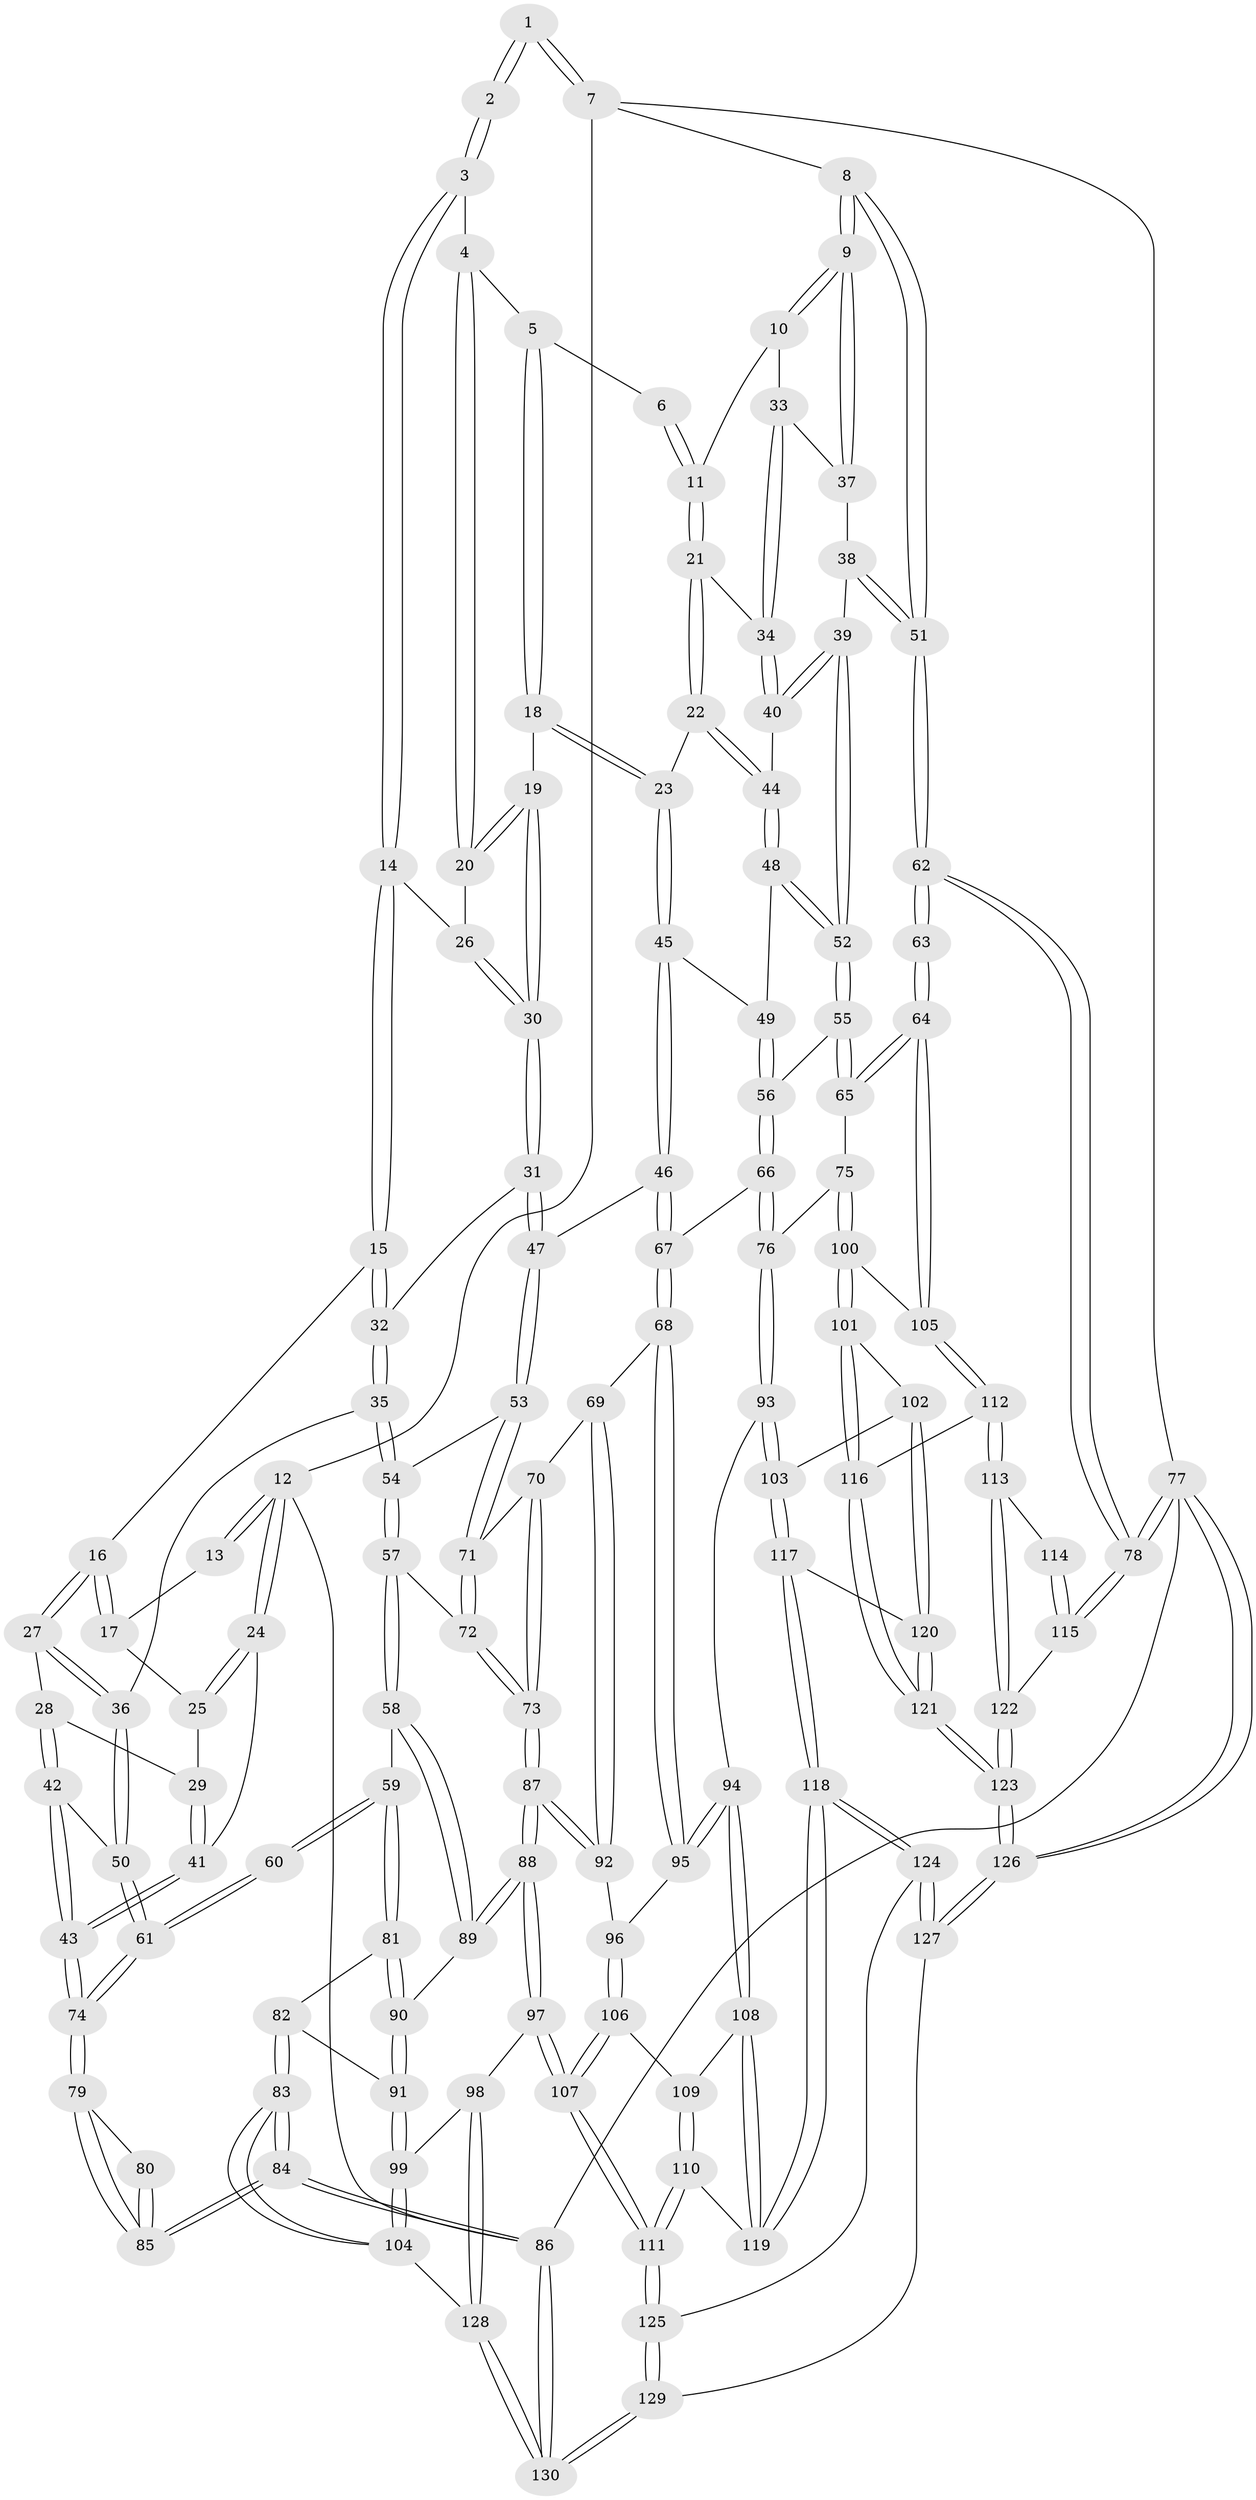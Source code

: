 // coarse degree distribution, {9: 0.019230769230769232, 4: 0.3269230769230769, 7: 0.057692307692307696, 3: 0.17307692307692307, 5: 0.25, 6: 0.15384615384615385, 2: 0.019230769230769232}
// Generated by graph-tools (version 1.1) at 2025/21/03/04/25 18:21:18]
// undirected, 130 vertices, 322 edges
graph export_dot {
graph [start="1"]
  node [color=gray90,style=filled];
  1 [pos="+0.777672908707111+0"];
  2 [pos="+0.3942985475744451+0"];
  3 [pos="+0.3997196657247812+0"];
  4 [pos="+0.5209476326552921+0.006939024525238837"];
  5 [pos="+0.5948752133577399+0.0873557074689376"];
  6 [pos="+0.7294725339650706+0.06293087763004586"];
  7 [pos="+1+0"];
  8 [pos="+1+0"];
  9 [pos="+1+0"];
  10 [pos="+0.8420097940857836+0.12326347005001095"];
  11 [pos="+0.7480151235726397+0.11450646396620688"];
  12 [pos="+0+0"];
  13 [pos="+0.25508987016220974+0"];
  14 [pos="+0.3934523488580401+0"];
  15 [pos="+0.35959843899841626+0.03892092272323845"];
  16 [pos="+0.2550310922618546+0.13871820913810207"];
  17 [pos="+0.12293339012775202+0.059166699835346385"];
  18 [pos="+0.614688370874865+0.18723278219153633"];
  19 [pos="+0.5697371028328753+0.1912943184460924"];
  20 [pos="+0.5390476000942203+0.16854781337241265"];
  21 [pos="+0.7290021621001727+0.15465321963963713"];
  22 [pos="+0.68837182524874+0.20502932655556194"];
  23 [pos="+0.6220410552976391+0.19345959105923236"];
  24 [pos="+0+0.10475467511999255"];
  25 [pos="+0.1119854907127415+0.08026199169495643"];
  26 [pos="+0.47921613383408024+0.13852175807924996"];
  27 [pos="+0.19441437554592175+0.21355763775098788"];
  28 [pos="+0.12687923797786313+0.17245877290524594"];
  29 [pos="+0.12652970061274063+0.17195227662208853"];
  30 [pos="+0.4728971058956366+0.2469566976144564"];
  31 [pos="+0.45616486200422296+0.2715905531013663"];
  32 [pos="+0.365096983922853+0.2212636151896919"];
  33 [pos="+0.8530534368833281+0.18890903517300378"];
  34 [pos="+0.8337720741175338+0.2205238607882523"];
  35 [pos="+0.27715599645084593+0.2764448739200848"];
  36 [pos="+0.22652243733064062+0.2734307454435489"];
  37 [pos="+0.9234408288491922+0.20257889625087713"];
  38 [pos="+0.9304664590042552+0.2843459814444638"];
  39 [pos="+0.8883742450373151+0.3155283411326107"];
  40 [pos="+0.8299272264735684+0.23931025891514143"];
  41 [pos="+0+0.24165756948403458"];
  42 [pos="+0.04723805667142991+0.30935684221758714"];
  43 [pos="+0+0.286795183482004"];
  44 [pos="+0.7216499165783965+0.2720130886127656"];
  45 [pos="+0.5660438573795973+0.331570125607346"];
  46 [pos="+0.5483020868585117+0.35054289620665313"];
  47 [pos="+0.4763186531402693+0.32976170893726636"];
  48 [pos="+0.7208597892639412+0.2883586373538004"];
  49 [pos="+0.7191963488883365+0.2920483368453446"];
  50 [pos="+0.1538501040159793+0.3836417615184679"];
  51 [pos="+1+0.27509817828008065"];
  52 [pos="+0.8758399581308429+0.35437836278967805"];
  53 [pos="+0.42016335482099426+0.38675381178477963"];
  54 [pos="+0.32080501472998824+0.34342504863235546"];
  55 [pos="+0.8769808818826877+0.3916004828038531"];
  56 [pos="+0.7122693393250903+0.41333886855078417"];
  57 [pos="+0.26802695674009586+0.45849384979219204"];
  58 [pos="+0.23756172633412845+0.4573673000391342"];
  59 [pos="+0.16951465096483095+0.4387057926919442"];
  60 [pos="+0.1562125603943092+0.40906719713453904"];
  61 [pos="+0.15477545051116517+0.3987603543625759"];
  62 [pos="+1+0.5431088620058246"];
  63 [pos="+1+0.5451159373551128"];
  64 [pos="+1+0.5370176569906939"];
  65 [pos="+0.9560255373575667+0.5106118014261659"];
  66 [pos="+0.657878143433626+0.48173973801983194"];
  67 [pos="+0.6315636920782273+0.4827236749389806"];
  68 [pos="+0.6287256152834544+0.4852652633476926"];
  69 [pos="+0.49611106473335187+0.5303942721849273"];
  70 [pos="+0.41504786130507143+0.412838924927998"];
  71 [pos="+0.4145129664076236+0.41068738081341843"];
  72 [pos="+0.2731592227700565+0.4607124387293307"];
  73 [pos="+0.35062126802835+0.5582378774862666"];
  74 [pos="+0+0.3941980290368591"];
  75 [pos="+0.7576913839960214+0.5566614659754978"];
  76 [pos="+0.738548772240687+0.5481991909267222"];
  77 [pos="+1+1"];
  78 [pos="+1+1"];
  79 [pos="+0+0.47583182870275337"];
  80 [pos="+0.08959343179694507+0.4270151777926684"];
  81 [pos="+0.1462924091073349+0.4922305722814"];
  82 [pos="+0.1240928417290344+0.5164315433782827"];
  83 [pos="+0+0.7502994111402154"];
  84 [pos="+0+0.7587339648175467"];
  85 [pos="+0+0.7116695761990842"];
  86 [pos="+0+1"];
  87 [pos="+0.3711713272525036+0.6218284410682431"];
  88 [pos="+0.3646400137609196+0.6330639620090317"];
  89 [pos="+0.2499385410998459+0.5875269825948654"];
  90 [pos="+0.2169471494259883+0.5903159429244"];
  91 [pos="+0.18611833060956026+0.6291827196981473"];
  92 [pos="+0.45703270057158385+0.5827170380406829"];
  93 [pos="+0.6532152682855683+0.691792700754756"];
  94 [pos="+0.627787042714031+0.6887301358914691"];
  95 [pos="+0.6062807485167337+0.6134603121008456"];
  96 [pos="+0.5197062772789014+0.637291196498341"];
  97 [pos="+0.34222483015277005+0.7673274963443636"];
  98 [pos="+0.32648005424808646+0.7689227554391237"];
  99 [pos="+0.1347857557139551+0.7401544160230795"];
  100 [pos="+0.7799950178314362+0.6755619371165168"];
  101 [pos="+0.7099599301217258+0.7153634656510761"];
  102 [pos="+0.7015193248887641+0.7154058264273602"];
  103 [pos="+0.6817609190469079+0.7092361851065552"];
  104 [pos="+0.01814593280956442+0.7572771782731448"];
  105 [pos="+0.8070721669499793+0.6918798227521678"];
  106 [pos="+0.5304707243785142+0.6703875542091641"];
  107 [pos="+0.3992459428754016+0.8196910767328116"];
  108 [pos="+0.6141599508973299+0.6984450653334336"];
  109 [pos="+0.5709814765514855+0.6923319019243892"];
  110 [pos="+0.4838502152851587+0.7802253363394591"];
  111 [pos="+0.4060986672175865+0.8283954093710751"];
  112 [pos="+0.832017318864552+0.7340885035214305"];
  113 [pos="+0.8636528516815051+0.7600350116032834"];
  114 [pos="+0.9851931812659321+0.6283269238884006"];
  115 [pos="+0.9316366642723626+0.8587562577865847"];
  116 [pos="+0.7500255417832381+0.7835736800124679"];
  117 [pos="+0.627598930219128+0.8430082479355618"];
  118 [pos="+0.6134299184326699+0.8433524825318429"];
  119 [pos="+0.6029261980793988+0.733015187550229"];
  120 [pos="+0.6800853336829195+0.851636116107105"];
  121 [pos="+0.7392751666393623+0.877337162701831"];
  122 [pos="+0.8911136331448235+0.8504416513405937"];
  123 [pos="+0.7768608462290817+0.9161245143268915"];
  124 [pos="+0.5801203409283052+0.8604666184940619"];
  125 [pos="+0.4152423672016097+0.8464568325032013"];
  126 [pos="+0.721657979316013+1"];
  127 [pos="+0.6683180498778389+1"];
  128 [pos="+0.20202284966064887+0.9336648821980514"];
  129 [pos="+0.38609460040200705+1"];
  130 [pos="+0.22025889207911317+1"];
  1 -- 2;
  1 -- 2;
  1 -- 7;
  1 -- 7;
  2 -- 3;
  2 -- 3;
  3 -- 4;
  3 -- 14;
  3 -- 14;
  4 -- 5;
  4 -- 20;
  4 -- 20;
  5 -- 6;
  5 -- 18;
  5 -- 18;
  6 -- 11;
  6 -- 11;
  7 -- 8;
  7 -- 12;
  7 -- 77;
  8 -- 9;
  8 -- 9;
  8 -- 51;
  8 -- 51;
  9 -- 10;
  9 -- 10;
  9 -- 37;
  9 -- 37;
  10 -- 11;
  10 -- 33;
  11 -- 21;
  11 -- 21;
  12 -- 13;
  12 -- 13;
  12 -- 24;
  12 -- 24;
  12 -- 86;
  13 -- 17;
  14 -- 15;
  14 -- 15;
  14 -- 26;
  15 -- 16;
  15 -- 32;
  15 -- 32;
  16 -- 17;
  16 -- 17;
  16 -- 27;
  16 -- 27;
  17 -- 25;
  18 -- 19;
  18 -- 23;
  18 -- 23;
  19 -- 20;
  19 -- 20;
  19 -- 30;
  19 -- 30;
  20 -- 26;
  21 -- 22;
  21 -- 22;
  21 -- 34;
  22 -- 23;
  22 -- 44;
  22 -- 44;
  23 -- 45;
  23 -- 45;
  24 -- 25;
  24 -- 25;
  24 -- 41;
  25 -- 29;
  26 -- 30;
  26 -- 30;
  27 -- 28;
  27 -- 36;
  27 -- 36;
  28 -- 29;
  28 -- 42;
  28 -- 42;
  29 -- 41;
  29 -- 41;
  30 -- 31;
  30 -- 31;
  31 -- 32;
  31 -- 47;
  31 -- 47;
  32 -- 35;
  32 -- 35;
  33 -- 34;
  33 -- 34;
  33 -- 37;
  34 -- 40;
  34 -- 40;
  35 -- 36;
  35 -- 54;
  35 -- 54;
  36 -- 50;
  36 -- 50;
  37 -- 38;
  38 -- 39;
  38 -- 51;
  38 -- 51;
  39 -- 40;
  39 -- 40;
  39 -- 52;
  39 -- 52;
  40 -- 44;
  41 -- 43;
  41 -- 43;
  42 -- 43;
  42 -- 43;
  42 -- 50;
  43 -- 74;
  43 -- 74;
  44 -- 48;
  44 -- 48;
  45 -- 46;
  45 -- 46;
  45 -- 49;
  46 -- 47;
  46 -- 67;
  46 -- 67;
  47 -- 53;
  47 -- 53;
  48 -- 49;
  48 -- 52;
  48 -- 52;
  49 -- 56;
  49 -- 56;
  50 -- 61;
  50 -- 61;
  51 -- 62;
  51 -- 62;
  52 -- 55;
  52 -- 55;
  53 -- 54;
  53 -- 71;
  53 -- 71;
  54 -- 57;
  54 -- 57;
  55 -- 56;
  55 -- 65;
  55 -- 65;
  56 -- 66;
  56 -- 66;
  57 -- 58;
  57 -- 58;
  57 -- 72;
  58 -- 59;
  58 -- 89;
  58 -- 89;
  59 -- 60;
  59 -- 60;
  59 -- 81;
  59 -- 81;
  60 -- 61;
  60 -- 61;
  61 -- 74;
  61 -- 74;
  62 -- 63;
  62 -- 63;
  62 -- 78;
  62 -- 78;
  63 -- 64;
  63 -- 64;
  64 -- 65;
  64 -- 65;
  64 -- 105;
  64 -- 105;
  65 -- 75;
  66 -- 67;
  66 -- 76;
  66 -- 76;
  67 -- 68;
  67 -- 68;
  68 -- 69;
  68 -- 95;
  68 -- 95;
  69 -- 70;
  69 -- 92;
  69 -- 92;
  70 -- 71;
  70 -- 73;
  70 -- 73;
  71 -- 72;
  71 -- 72;
  72 -- 73;
  72 -- 73;
  73 -- 87;
  73 -- 87;
  74 -- 79;
  74 -- 79;
  75 -- 76;
  75 -- 100;
  75 -- 100;
  76 -- 93;
  76 -- 93;
  77 -- 78;
  77 -- 78;
  77 -- 126;
  77 -- 126;
  77 -- 86;
  78 -- 115;
  78 -- 115;
  79 -- 80;
  79 -- 85;
  79 -- 85;
  80 -- 85;
  80 -- 85;
  81 -- 82;
  81 -- 90;
  81 -- 90;
  82 -- 83;
  82 -- 83;
  82 -- 91;
  83 -- 84;
  83 -- 84;
  83 -- 104;
  83 -- 104;
  84 -- 85;
  84 -- 85;
  84 -- 86;
  84 -- 86;
  86 -- 130;
  86 -- 130;
  87 -- 88;
  87 -- 88;
  87 -- 92;
  87 -- 92;
  88 -- 89;
  88 -- 89;
  88 -- 97;
  88 -- 97;
  89 -- 90;
  90 -- 91;
  90 -- 91;
  91 -- 99;
  91 -- 99;
  92 -- 96;
  93 -- 94;
  93 -- 103;
  93 -- 103;
  94 -- 95;
  94 -- 95;
  94 -- 108;
  94 -- 108;
  95 -- 96;
  96 -- 106;
  96 -- 106;
  97 -- 98;
  97 -- 107;
  97 -- 107;
  98 -- 99;
  98 -- 128;
  98 -- 128;
  99 -- 104;
  99 -- 104;
  100 -- 101;
  100 -- 101;
  100 -- 105;
  101 -- 102;
  101 -- 116;
  101 -- 116;
  102 -- 103;
  102 -- 120;
  102 -- 120;
  103 -- 117;
  103 -- 117;
  104 -- 128;
  105 -- 112;
  105 -- 112;
  106 -- 107;
  106 -- 107;
  106 -- 109;
  107 -- 111;
  107 -- 111;
  108 -- 109;
  108 -- 119;
  108 -- 119;
  109 -- 110;
  109 -- 110;
  110 -- 111;
  110 -- 111;
  110 -- 119;
  111 -- 125;
  111 -- 125;
  112 -- 113;
  112 -- 113;
  112 -- 116;
  113 -- 114;
  113 -- 122;
  113 -- 122;
  114 -- 115;
  114 -- 115;
  115 -- 122;
  116 -- 121;
  116 -- 121;
  117 -- 118;
  117 -- 118;
  117 -- 120;
  118 -- 119;
  118 -- 119;
  118 -- 124;
  118 -- 124;
  120 -- 121;
  120 -- 121;
  121 -- 123;
  121 -- 123;
  122 -- 123;
  122 -- 123;
  123 -- 126;
  123 -- 126;
  124 -- 125;
  124 -- 127;
  124 -- 127;
  125 -- 129;
  125 -- 129;
  126 -- 127;
  126 -- 127;
  127 -- 129;
  128 -- 130;
  128 -- 130;
  129 -- 130;
  129 -- 130;
}
